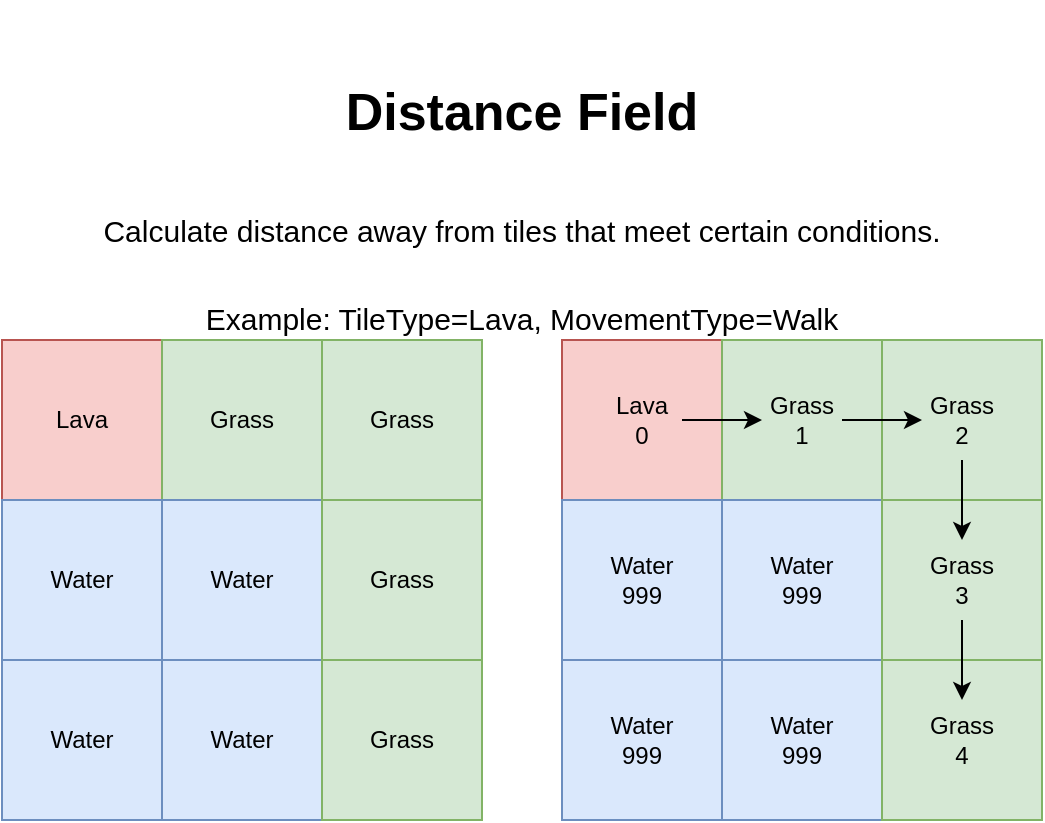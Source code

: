 <mxfile version="12.2.7" type="device" pages="1"><diagram id="07fea595-8f29-1299-0266-81d95cde20df" name="Page-1"><mxGraphModel dx="1422" dy="762" grid="1" gridSize="10" guides="1" tooltips="1" connect="1" arrows="1" fold="1" page="1" pageScale="1" pageWidth="1169" pageHeight="827" background="#ffffff" math="0" shadow="0"><root><mxCell id="0"/><mxCell id="1" parent="0"/><mxCell id="EA9U3WWzR7fTP9P4jeA_-664" value="" style="whiteSpace=wrap;html=1;aspect=fixed;fillColor=#dae8fc;strokeColor=#6c8ebf;" parent="1" vertex="1"><mxGeometry x="320" y="360" width="80" height="80" as="geometry"/></mxCell><mxCell id="EA9U3WWzR7fTP9P4jeA_-657" value="" style="whiteSpace=wrap;html=1;aspect=fixed;fillColor=#f8cecc;strokeColor=#b85450;" parent="1" vertex="1"><mxGeometry x="240" y="200" width="80" height="80" as="geometry"/></mxCell><mxCell id="EA9U3WWzR7fTP9P4jeA_-658" value="" style="whiteSpace=wrap;html=1;aspect=fixed;fillColor=#d5e8d4;strokeColor=#82b366;" parent="1" vertex="1"><mxGeometry x="320" y="200" width="80" height="80" as="geometry"/></mxCell><mxCell id="EA9U3WWzR7fTP9P4jeA_-659" value="" style="whiteSpace=wrap;html=1;aspect=fixed;fillColor=#d5e8d4;strokeColor=#82b366;" parent="1" vertex="1"><mxGeometry x="400" y="200" width="80" height="80" as="geometry"/></mxCell><mxCell id="EA9U3WWzR7fTP9P4jeA_-660" value="" style="whiteSpace=wrap;html=1;aspect=fixed;fillColor=#dae8fc;strokeColor=#6c8ebf;" parent="1" vertex="1"><mxGeometry x="240" y="280" width="80" height="80" as="geometry"/></mxCell><mxCell id="EA9U3WWzR7fTP9P4jeA_-661" value="" style="whiteSpace=wrap;html=1;aspect=fixed;fillColor=#dae8fc;strokeColor=#6c8ebf;" parent="1" vertex="1"><mxGeometry x="320" y="280" width="80" height="80" as="geometry"/></mxCell><mxCell id="EA9U3WWzR7fTP9P4jeA_-662" value="" style="whiteSpace=wrap;html=1;aspect=fixed;fillColor=#d5e8d4;strokeColor=#82b366;" parent="1" vertex="1"><mxGeometry x="400" y="280" width="80" height="80" as="geometry"/></mxCell><mxCell id="EA9U3WWzR7fTP9P4jeA_-663" value="" style="whiteSpace=wrap;html=1;aspect=fixed;fillColor=#dae8fc;strokeColor=#6c8ebf;" parent="1" vertex="1"><mxGeometry x="240" y="360" width="80" height="80" as="geometry"/></mxCell><mxCell id="EA9U3WWzR7fTP9P4jeA_-665" value="" style="whiteSpace=wrap;html=1;aspect=fixed;fillColor=#d5e8d4;strokeColor=#82b366;" parent="1" vertex="1"><mxGeometry x="400" y="360" width="80" height="80" as="geometry"/></mxCell><mxCell id="EA9U3WWzR7fTP9P4jeA_-678" value="Lava" style="text;html=1;strokeColor=none;fillColor=none;align=center;verticalAlign=middle;whiteSpace=wrap;rounded=0;" parent="1" vertex="1"><mxGeometry x="260" y="230" width="40" height="20" as="geometry"/></mxCell><mxCell id="EA9U3WWzR7fTP9P4jeA_-679" value="Grass" style="text;html=1;strokeColor=none;fillColor=none;align=center;verticalAlign=middle;whiteSpace=wrap;rounded=0;" parent="1" vertex="1"><mxGeometry x="340" y="230" width="40" height="20" as="geometry"/></mxCell><mxCell id="EA9U3WWzR7fTP9P4jeA_-680" value="Grass" style="text;html=1;strokeColor=none;fillColor=none;align=center;verticalAlign=middle;whiteSpace=wrap;rounded=0;" parent="1" vertex="1"><mxGeometry x="420" y="230" width="40" height="20" as="geometry"/></mxCell><mxCell id="EA9U3WWzR7fTP9P4jeA_-681" value="Water" style="text;html=1;strokeColor=none;fillColor=none;align=center;verticalAlign=middle;whiteSpace=wrap;rounded=0;" parent="1" vertex="1"><mxGeometry x="260" y="310" width="40" height="20" as="geometry"/></mxCell><mxCell id="EA9U3WWzR7fTP9P4jeA_-682" value="Grass" style="text;html=1;strokeColor=none;fillColor=none;align=center;verticalAlign=middle;whiteSpace=wrap;rounded=0;" parent="1" vertex="1"><mxGeometry x="420" y="310" width="40" height="20" as="geometry"/></mxCell><mxCell id="EA9U3WWzR7fTP9P4jeA_-683" value="Water" style="text;html=1;strokeColor=none;fillColor=none;align=center;verticalAlign=middle;whiteSpace=wrap;rounded=0;" parent="1" vertex="1"><mxGeometry x="260" y="390" width="40" height="20" as="geometry"/></mxCell><mxCell id="EA9U3WWzR7fTP9P4jeA_-684" value="Water" style="text;html=1;strokeColor=none;fillColor=none;align=center;verticalAlign=middle;whiteSpace=wrap;rounded=0;" parent="1" vertex="1"><mxGeometry x="340" y="390" width="40" height="20" as="geometry"/></mxCell><mxCell id="EA9U3WWzR7fTP9P4jeA_-685" value="Grass" style="text;html=1;strokeColor=none;fillColor=none;align=center;verticalAlign=middle;whiteSpace=wrap;rounded=0;" parent="1" vertex="1"><mxGeometry x="420" y="390" width="40" height="20" as="geometry"/></mxCell><mxCell id="EA9U3WWzR7fTP9P4jeA_-686" value="Water" style="text;html=1;strokeColor=none;fillColor=none;align=center;verticalAlign=middle;whiteSpace=wrap;rounded=0;" parent="1" vertex="1"><mxGeometry x="340" y="310" width="40" height="20" as="geometry"/></mxCell><mxCell id="EA9U3WWzR7fTP9P4jeA_-688" value="&lt;h1&gt;&lt;font style=&quot;font-size: 26px ; line-height: 120%&quot;&gt;Distance Field&lt;/font&gt;&lt;/h1&gt;&lt;p&gt;&lt;span style=&quot;font-size: 15px&quot;&gt;Calculate distance away from tiles that meet certain conditions.&lt;/span&gt;&lt;/p&gt;&lt;p&gt;&lt;span style=&quot;font-size: 15px&quot;&gt;Example: TileType=Lava, MovementType=Walk&lt;/span&gt;&lt;br&gt;&lt;/p&gt;" style="text;html=1;strokeColor=none;fillColor=none;spacing=5;spacingTop=-20;whiteSpace=wrap;overflow=hidden;rounded=0;fontSize=20;align=center;" parent="1" vertex="1"><mxGeometry x="240" y="40" width="520" height="160" as="geometry"/></mxCell><mxCell id="EA9U3WWzR7fTP9P4jeA_-689" value="" style="whiteSpace=wrap;html=1;aspect=fixed;fillColor=#dae8fc;strokeColor=#6c8ebf;" parent="1" vertex="1"><mxGeometry x="600" y="360" width="80" height="80" as="geometry"/></mxCell><mxCell id="EA9U3WWzR7fTP9P4jeA_-690" value="" style="whiteSpace=wrap;html=1;aspect=fixed;fillColor=#f8cecc;strokeColor=#b85450;" parent="1" vertex="1"><mxGeometry x="520" y="200" width="80" height="80" as="geometry"/></mxCell><mxCell id="EA9U3WWzR7fTP9P4jeA_-691" value="" style="whiteSpace=wrap;html=1;aspect=fixed;fillColor=#d5e8d4;strokeColor=#82b366;" parent="1" vertex="1"><mxGeometry x="600" y="200" width="80" height="80" as="geometry"/></mxCell><mxCell id="EA9U3WWzR7fTP9P4jeA_-692" value="" style="whiteSpace=wrap;html=1;aspect=fixed;fillColor=#d5e8d4;strokeColor=#82b366;" parent="1" vertex="1"><mxGeometry x="680" y="200" width="80" height="80" as="geometry"/></mxCell><mxCell id="EA9U3WWzR7fTP9P4jeA_-693" value="" style="whiteSpace=wrap;html=1;aspect=fixed;fillColor=#dae8fc;strokeColor=#6c8ebf;" parent="1" vertex="1"><mxGeometry x="520" y="280" width="80" height="80" as="geometry"/></mxCell><mxCell id="EA9U3WWzR7fTP9P4jeA_-698" value="" style="whiteSpace=wrap;html=1;aspect=fixed;fillColor=#dae8fc;strokeColor=#6c8ebf;strokeWidth=1;" parent="1" vertex="1"><mxGeometry x="600" y="280" width="80" height="80" as="geometry"/></mxCell><mxCell id="EA9U3WWzR7fTP9P4jeA_-699" value="" style="whiteSpace=wrap;html=1;aspect=fixed;fillColor=#d5e8d4;strokeColor=#82b366;" parent="1" vertex="1"><mxGeometry x="680" y="280" width="80" height="80" as="geometry"/></mxCell><mxCell id="EA9U3WWzR7fTP9P4jeA_-700" value="" style="whiteSpace=wrap;html=1;aspect=fixed;fillColor=#dae8fc;strokeColor=#6c8ebf;" parent="1" vertex="1"><mxGeometry x="520" y="360" width="80" height="80" as="geometry"/></mxCell><mxCell id="EA9U3WWzR7fTP9P4jeA_-701" value="" style="whiteSpace=wrap;html=1;aspect=fixed;fillColor=#d5e8d4;strokeColor=#82b366;" parent="1" vertex="1"><mxGeometry x="680" y="360" width="80" height="80" as="geometry"/></mxCell><mxCell id="EA9U3WWzR7fTP9P4jeA_-718" value="" style="edgeStyle=orthogonalEdgeStyle;rounded=0;orthogonalLoop=1;jettySize=auto;html=1;fontSize=20;" parent="1" source="EA9U3WWzR7fTP9P4jeA_-707" target="EA9U3WWzR7fTP9P4jeA_-708" edge="1"><mxGeometry relative="1" as="geometry"/></mxCell><mxCell id="EA9U3WWzR7fTP9P4jeA_-707" value="Lava&lt;br&gt;0" style="text;html=1;strokeColor=none;fillColor=none;align=center;verticalAlign=middle;whiteSpace=wrap;rounded=0;" parent="1" vertex="1"><mxGeometry x="540" y="220" width="40" height="40" as="geometry"/></mxCell><mxCell id="EA9U3WWzR7fTP9P4jeA_-723" style="edgeStyle=orthogonalEdgeStyle;rounded=0;orthogonalLoop=1;jettySize=auto;html=1;exitX=1;exitY=0.5;exitDx=0;exitDy=0;entryX=0;entryY=0.5;entryDx=0;entryDy=0;fontSize=20;" parent="1" source="EA9U3WWzR7fTP9P4jeA_-708" target="EA9U3WWzR7fTP9P4jeA_-709" edge="1"><mxGeometry relative="1" as="geometry"/></mxCell><mxCell id="EA9U3WWzR7fTP9P4jeA_-708" value="Grass&lt;br&gt;1" style="text;html=1;strokeColor=none;fillColor=none;align=center;verticalAlign=middle;whiteSpace=wrap;rounded=0;" parent="1" vertex="1"><mxGeometry x="620" y="220" width="40" height="40" as="geometry"/></mxCell><mxCell id="EA9U3WWzR7fTP9P4jeA_-724" style="edgeStyle=orthogonalEdgeStyle;rounded=0;orthogonalLoop=1;jettySize=auto;html=1;exitX=0.5;exitY=1;exitDx=0;exitDy=0;entryX=0.5;entryY=0;entryDx=0;entryDy=0;fontSize=20;" parent="1" source="EA9U3WWzR7fTP9P4jeA_-709" target="EA9U3WWzR7fTP9P4jeA_-711" edge="1"><mxGeometry relative="1" as="geometry"/></mxCell><mxCell id="EA9U3WWzR7fTP9P4jeA_-709" value="Grass&lt;br&gt;2" style="text;html=1;strokeColor=none;fillColor=none;align=center;verticalAlign=middle;whiteSpace=wrap;rounded=0;" parent="1" vertex="1"><mxGeometry x="700" y="220" width="40" height="40" as="geometry"/></mxCell><mxCell id="EA9U3WWzR7fTP9P4jeA_-710" value="Water&lt;br&gt;999" style="text;html=1;strokeColor=none;fillColor=none;align=center;verticalAlign=middle;whiteSpace=wrap;rounded=0;" parent="1" vertex="1"><mxGeometry x="540" y="300" width="40" height="40" as="geometry"/></mxCell><mxCell id="EA9U3WWzR7fTP9P4jeA_-725" style="edgeStyle=orthogonalEdgeStyle;rounded=0;orthogonalLoop=1;jettySize=auto;html=1;exitX=0.5;exitY=1;exitDx=0;exitDy=0;entryX=0.5;entryY=0;entryDx=0;entryDy=0;fontSize=20;" parent="1" source="EA9U3WWzR7fTP9P4jeA_-711" target="EA9U3WWzR7fTP9P4jeA_-714" edge="1"><mxGeometry relative="1" as="geometry"/></mxCell><mxCell id="EA9U3WWzR7fTP9P4jeA_-711" value="Grass&lt;br&gt;3" style="text;html=1;strokeColor=none;fillColor=none;align=center;verticalAlign=middle;whiteSpace=wrap;rounded=0;" parent="1" vertex="1"><mxGeometry x="700" y="300" width="40" height="40" as="geometry"/></mxCell><mxCell id="EA9U3WWzR7fTP9P4jeA_-712" value="Water&lt;br&gt;999" style="text;html=1;strokeColor=none;fillColor=none;align=center;verticalAlign=middle;whiteSpace=wrap;rounded=0;" parent="1" vertex="1"><mxGeometry x="540" y="380" width="40" height="40" as="geometry"/></mxCell><mxCell id="EA9U3WWzR7fTP9P4jeA_-713" value="Water&lt;br&gt;999" style="text;html=1;strokeColor=none;fillColor=none;align=center;verticalAlign=middle;whiteSpace=wrap;rounded=0;" parent="1" vertex="1"><mxGeometry x="620" y="380" width="40" height="40" as="geometry"/></mxCell><mxCell id="EA9U3WWzR7fTP9P4jeA_-714" value="Grass&lt;br&gt;4" style="text;html=1;strokeColor=none;fillColor=none;align=center;verticalAlign=middle;whiteSpace=wrap;rounded=0;" parent="1" vertex="1"><mxGeometry x="700" y="380" width="40" height="40" as="geometry"/></mxCell><mxCell id="EA9U3WWzR7fTP9P4jeA_-715" value="Water&lt;br&gt;999" style="text;html=1;strokeColor=none;fillColor=none;align=center;verticalAlign=middle;whiteSpace=wrap;rounded=0;" parent="1" vertex="1"><mxGeometry x="620" y="300" width="40" height="40" as="geometry"/></mxCell></root></mxGraphModel></diagram></mxfile>